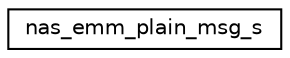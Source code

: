 digraph "Graphical Class Hierarchy"
{
 // LATEX_PDF_SIZE
  edge [fontname="Helvetica",fontsize="10",labelfontname="Helvetica",labelfontsize="10"];
  node [fontname="Helvetica",fontsize="10",shape=record];
  rankdir="LR";
  Node0 [label="nas_emm_plain_msg_s",height=0.2,width=0.4,color="black", fillcolor="white", style="filled",URL="$structnas__emm__plain__msg__s.html",tooltip=" "];
}
